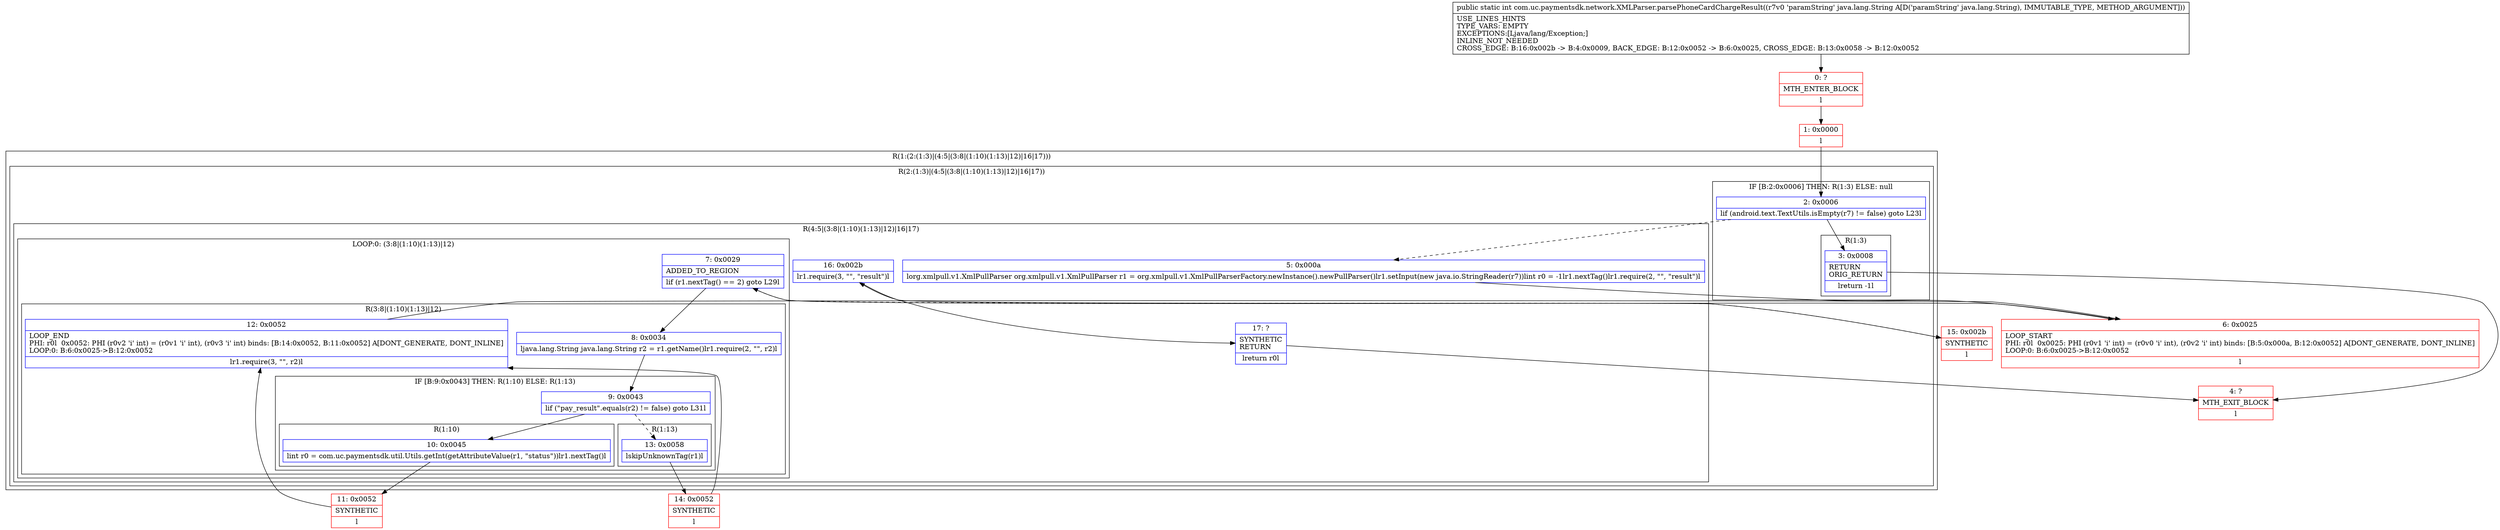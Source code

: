 digraph "CFG forcom.uc.paymentsdk.network.XMLParser.parsePhoneCardChargeResult(Ljava\/lang\/String;)I" {
subgraph cluster_Region_1662253007 {
label = "R(1:(2:(1:3)|(4:5|(3:8|(1:10)(1:13)|12)|16|17)))";
node [shape=record,color=blue];
subgraph cluster_Region_436010973 {
label = "R(2:(1:3)|(4:5|(3:8|(1:10)(1:13)|12)|16|17))";
node [shape=record,color=blue];
subgraph cluster_IfRegion_641903922 {
label = "IF [B:2:0x0006] THEN: R(1:3) ELSE: null";
node [shape=record,color=blue];
Node_2 [shape=record,label="{2\:\ 0x0006|lif (android.text.TextUtils.isEmpty(r7) != false) goto L23l}"];
subgraph cluster_Region_1872883541 {
label = "R(1:3)";
node [shape=record,color=blue];
Node_3 [shape=record,label="{3\:\ 0x0008|RETURN\lORIG_RETURN\l|lreturn \-1l}"];
}
}
subgraph cluster_Region_678171953 {
label = "R(4:5|(3:8|(1:10)(1:13)|12)|16|17)";
node [shape=record,color=blue];
Node_5 [shape=record,label="{5\:\ 0x000a|lorg.xmlpull.v1.XmlPullParser org.xmlpull.v1.XmlPullParser r1 = org.xmlpull.v1.XmlPullParserFactory.newInstance().newPullParser()lr1.setInput(new java.io.StringReader(r7))lint r0 = \-1lr1.nextTag()lr1.require(2, \"\", \"result\")l}"];
subgraph cluster_LoopRegion_339591346 {
label = "LOOP:0: (3:8|(1:10)(1:13)|12)";
node [shape=record,color=blue];
Node_7 [shape=record,label="{7\:\ 0x0029|ADDED_TO_REGION\l|lif (r1.nextTag() == 2) goto L29l}"];
subgraph cluster_Region_1875541017 {
label = "R(3:8|(1:10)(1:13)|12)";
node [shape=record,color=blue];
Node_8 [shape=record,label="{8\:\ 0x0034|ljava.lang.String java.lang.String r2 = r1.getName()lr1.require(2, \"\", r2)l}"];
subgraph cluster_IfRegion_1893507702 {
label = "IF [B:9:0x0043] THEN: R(1:10) ELSE: R(1:13)";
node [shape=record,color=blue];
Node_9 [shape=record,label="{9\:\ 0x0043|lif (\"pay_result\".equals(r2) != false) goto L31l}"];
subgraph cluster_Region_1116969769 {
label = "R(1:10)";
node [shape=record,color=blue];
Node_10 [shape=record,label="{10\:\ 0x0045|lint r0 = com.uc.paymentsdk.util.Utils.getInt(getAttributeValue(r1, \"status\"))lr1.nextTag()l}"];
}
subgraph cluster_Region_169794519 {
label = "R(1:13)";
node [shape=record,color=blue];
Node_13 [shape=record,label="{13\:\ 0x0058|lskipUnknownTag(r1)l}"];
}
}
Node_12 [shape=record,label="{12\:\ 0x0052|LOOP_END\lPHI: r0l  0x0052: PHI (r0v2 'i' int) = (r0v1 'i' int), (r0v3 'i' int) binds: [B:14:0x0052, B:11:0x0052] A[DONT_GENERATE, DONT_INLINE]\lLOOP:0: B:6:0x0025\-\>B:12:0x0052\l|lr1.require(3, \"\", r2)l}"];
}
}
Node_16 [shape=record,label="{16\:\ 0x002b|lr1.require(3, \"\", \"result\")l}"];
Node_17 [shape=record,label="{17\:\ ?|SYNTHETIC\lRETURN\l|lreturn r0l}"];
}
}
}
Node_0 [shape=record,color=red,label="{0\:\ ?|MTH_ENTER_BLOCK\l|l}"];
Node_1 [shape=record,color=red,label="{1\:\ 0x0000|l}"];
Node_4 [shape=record,color=red,label="{4\:\ ?|MTH_EXIT_BLOCK\l|l}"];
Node_6 [shape=record,color=red,label="{6\:\ 0x0025|LOOP_START\lPHI: r0l  0x0025: PHI (r0v1 'i' int) = (r0v0 'i' int), (r0v2 'i' int) binds: [B:5:0x000a, B:12:0x0052] A[DONT_GENERATE, DONT_INLINE]\lLOOP:0: B:6:0x0025\-\>B:12:0x0052\l|l}"];
Node_11 [shape=record,color=red,label="{11\:\ 0x0052|SYNTHETIC\l|l}"];
Node_14 [shape=record,color=red,label="{14\:\ 0x0052|SYNTHETIC\l|l}"];
Node_15 [shape=record,color=red,label="{15\:\ 0x002b|SYNTHETIC\l|l}"];
MethodNode[shape=record,label="{public static int com.uc.paymentsdk.network.XMLParser.parsePhoneCardChargeResult((r7v0 'paramString' java.lang.String A[D('paramString' java.lang.String), IMMUTABLE_TYPE, METHOD_ARGUMENT]))  | USE_LINES_HINTS\lTYPE_VARS: EMPTY\lEXCEPTIONS:[Ljava\/lang\/Exception;]\lINLINE_NOT_NEEDED\lCROSS_EDGE: B:16:0x002b \-\> B:4:0x0009, BACK_EDGE: B:12:0x0052 \-\> B:6:0x0025, CROSS_EDGE: B:13:0x0058 \-\> B:12:0x0052\l}"];
MethodNode -> Node_0;
Node_2 -> Node_3;
Node_2 -> Node_5[style=dashed];
Node_3 -> Node_4;
Node_5 -> Node_6;
Node_7 -> Node_8;
Node_7 -> Node_15[style=dashed];
Node_8 -> Node_9;
Node_9 -> Node_10;
Node_9 -> Node_13[style=dashed];
Node_10 -> Node_11;
Node_13 -> Node_14;
Node_12 -> Node_6;
Node_16 -> Node_17;
Node_17 -> Node_4;
Node_0 -> Node_1;
Node_1 -> Node_2;
Node_6 -> Node_7;
Node_11 -> Node_12;
Node_14 -> Node_12;
Node_15 -> Node_16;
}


